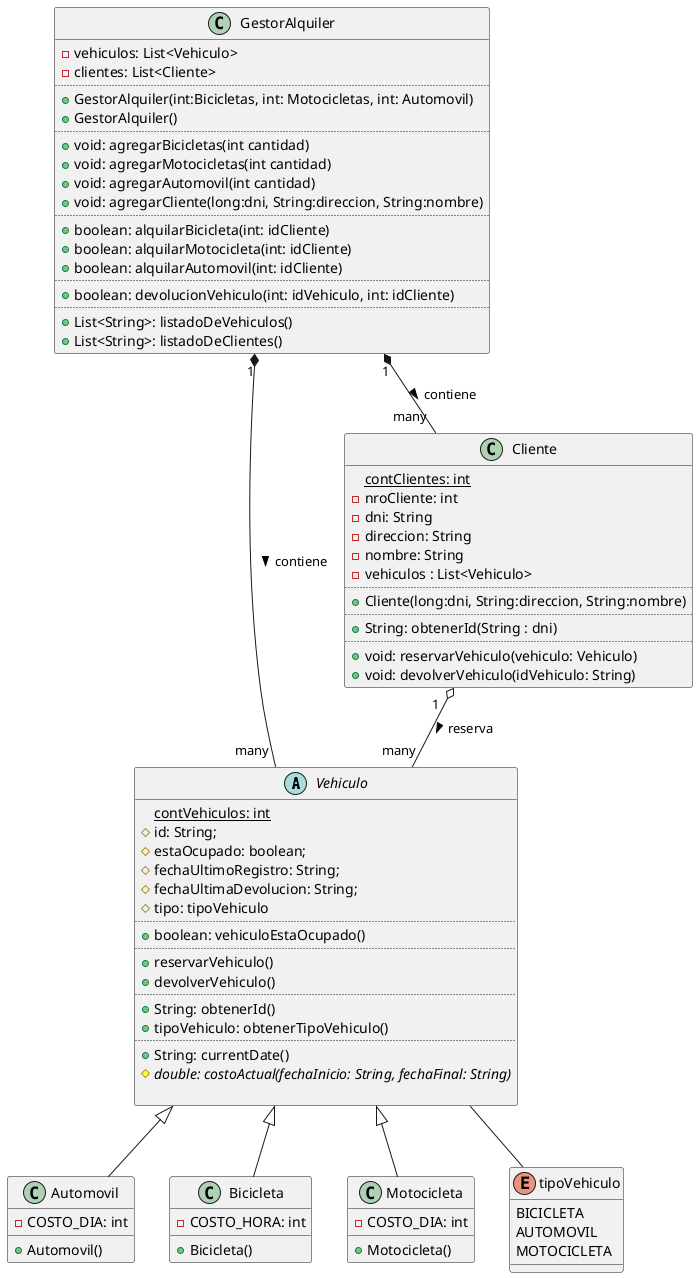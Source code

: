 Desarrollar como cada vehiculo va a calcular el costo (necesitamos una funcion para calcular el periodo de tiempo?)
@startuml

abstract        Vehiculo
class           Cliente
class           Automovil
class           Bicicleta
class           Motocicleta
class           GestorAlquiler
enum            tipoVehiculo

Vehiculo  <|-- Bicicleta
Vehiculo <|-- Automovil
Vehiculo <|-- Motocicleta
GestorAlquiler "1" *-- "many " Cliente :> contiene
GestorAlquiler "1" *--"many " Vehiculo :> contiene
Cliente "1   " o-- "many" Vehiculo :> reserva
Vehiculo -- tipoVehiculo

enum tipoVehiculo{
    BICICLETA
    AUTOMOVIL
    MOTOCICLETA
}

class Cliente{
     {static} contClientes: int
     - nroCliente: int
     - dni: String
     - direccion: String
     - nombre: String
     - vehiculos : List<Vehiculo>
     ..
     + Cliente(long:dni, String:direccion, String:nombre)
     ..
     + String: obtenerId(String : dni)
     ..
     + void: reservarVehiculo(vehiculo: Vehiculo)
     + void: devolverVehiculo(idVehiculo: String)
}

class GestorAlquiler{
    - vehiculos: List<Vehiculo>
    - clientes: List<Cliente>
    ..
    + GestorAlquiler(int:Bicicletas, int: Motocicletas, int: Automovil)
    + GestorAlquiler()
    ..
    + void: agregarBicicletas(int cantidad)
    + void: agregarMotocicletas(int cantidad)
    + void: agregarAutomovil(int cantidad)
    + void: agregarCliente(long:dni, String:direccion, String:nombre)
    ..
    + boolean: alquilarBicicleta(int: idCliente)
    + boolean: alquilarMotocicleta(int: idCliente)
    + boolean: alquilarAutomovil(int: idCliente)
    ..
    + boolean: devolucionVehiculo(int: idVehiculo, int: idCliente)
    ..
    + List<String>: listadoDeVehiculos()
    + List<String>: listadoDeClientes()
}

abstract Vehiculo{
     {static} contVehiculos: int
     #  id: String;
     #  estaOcupado: boolean;
     #  fechaUltimoRegistro: String;
     #  fechaUltimaDevolucion: String;
     #  tipo: tipoVehiculo
     ..
     +  boolean: vehiculoEstaOcupado()
     ..
     +  reservarVehiculo()
     +  devolverVehiculo()
     ..
     +  String: obtenerId()
     +  tipoVehiculo: obtenerTipoVehiculo()
     ..
     +  String: currentDate()
     #  {abstract} double: costoActual(fechaInicio: String, fechaFinal: String)

}

class Automovil{
     - COSTO_DIA: int
     + Automovil()
}

class Bicicleta{
     - COSTO_HORA: int
     + Bicicleta()
}

class Motocicleta{
     - COSTO_DIA: int
     + Motocicleta()
}

@enduml